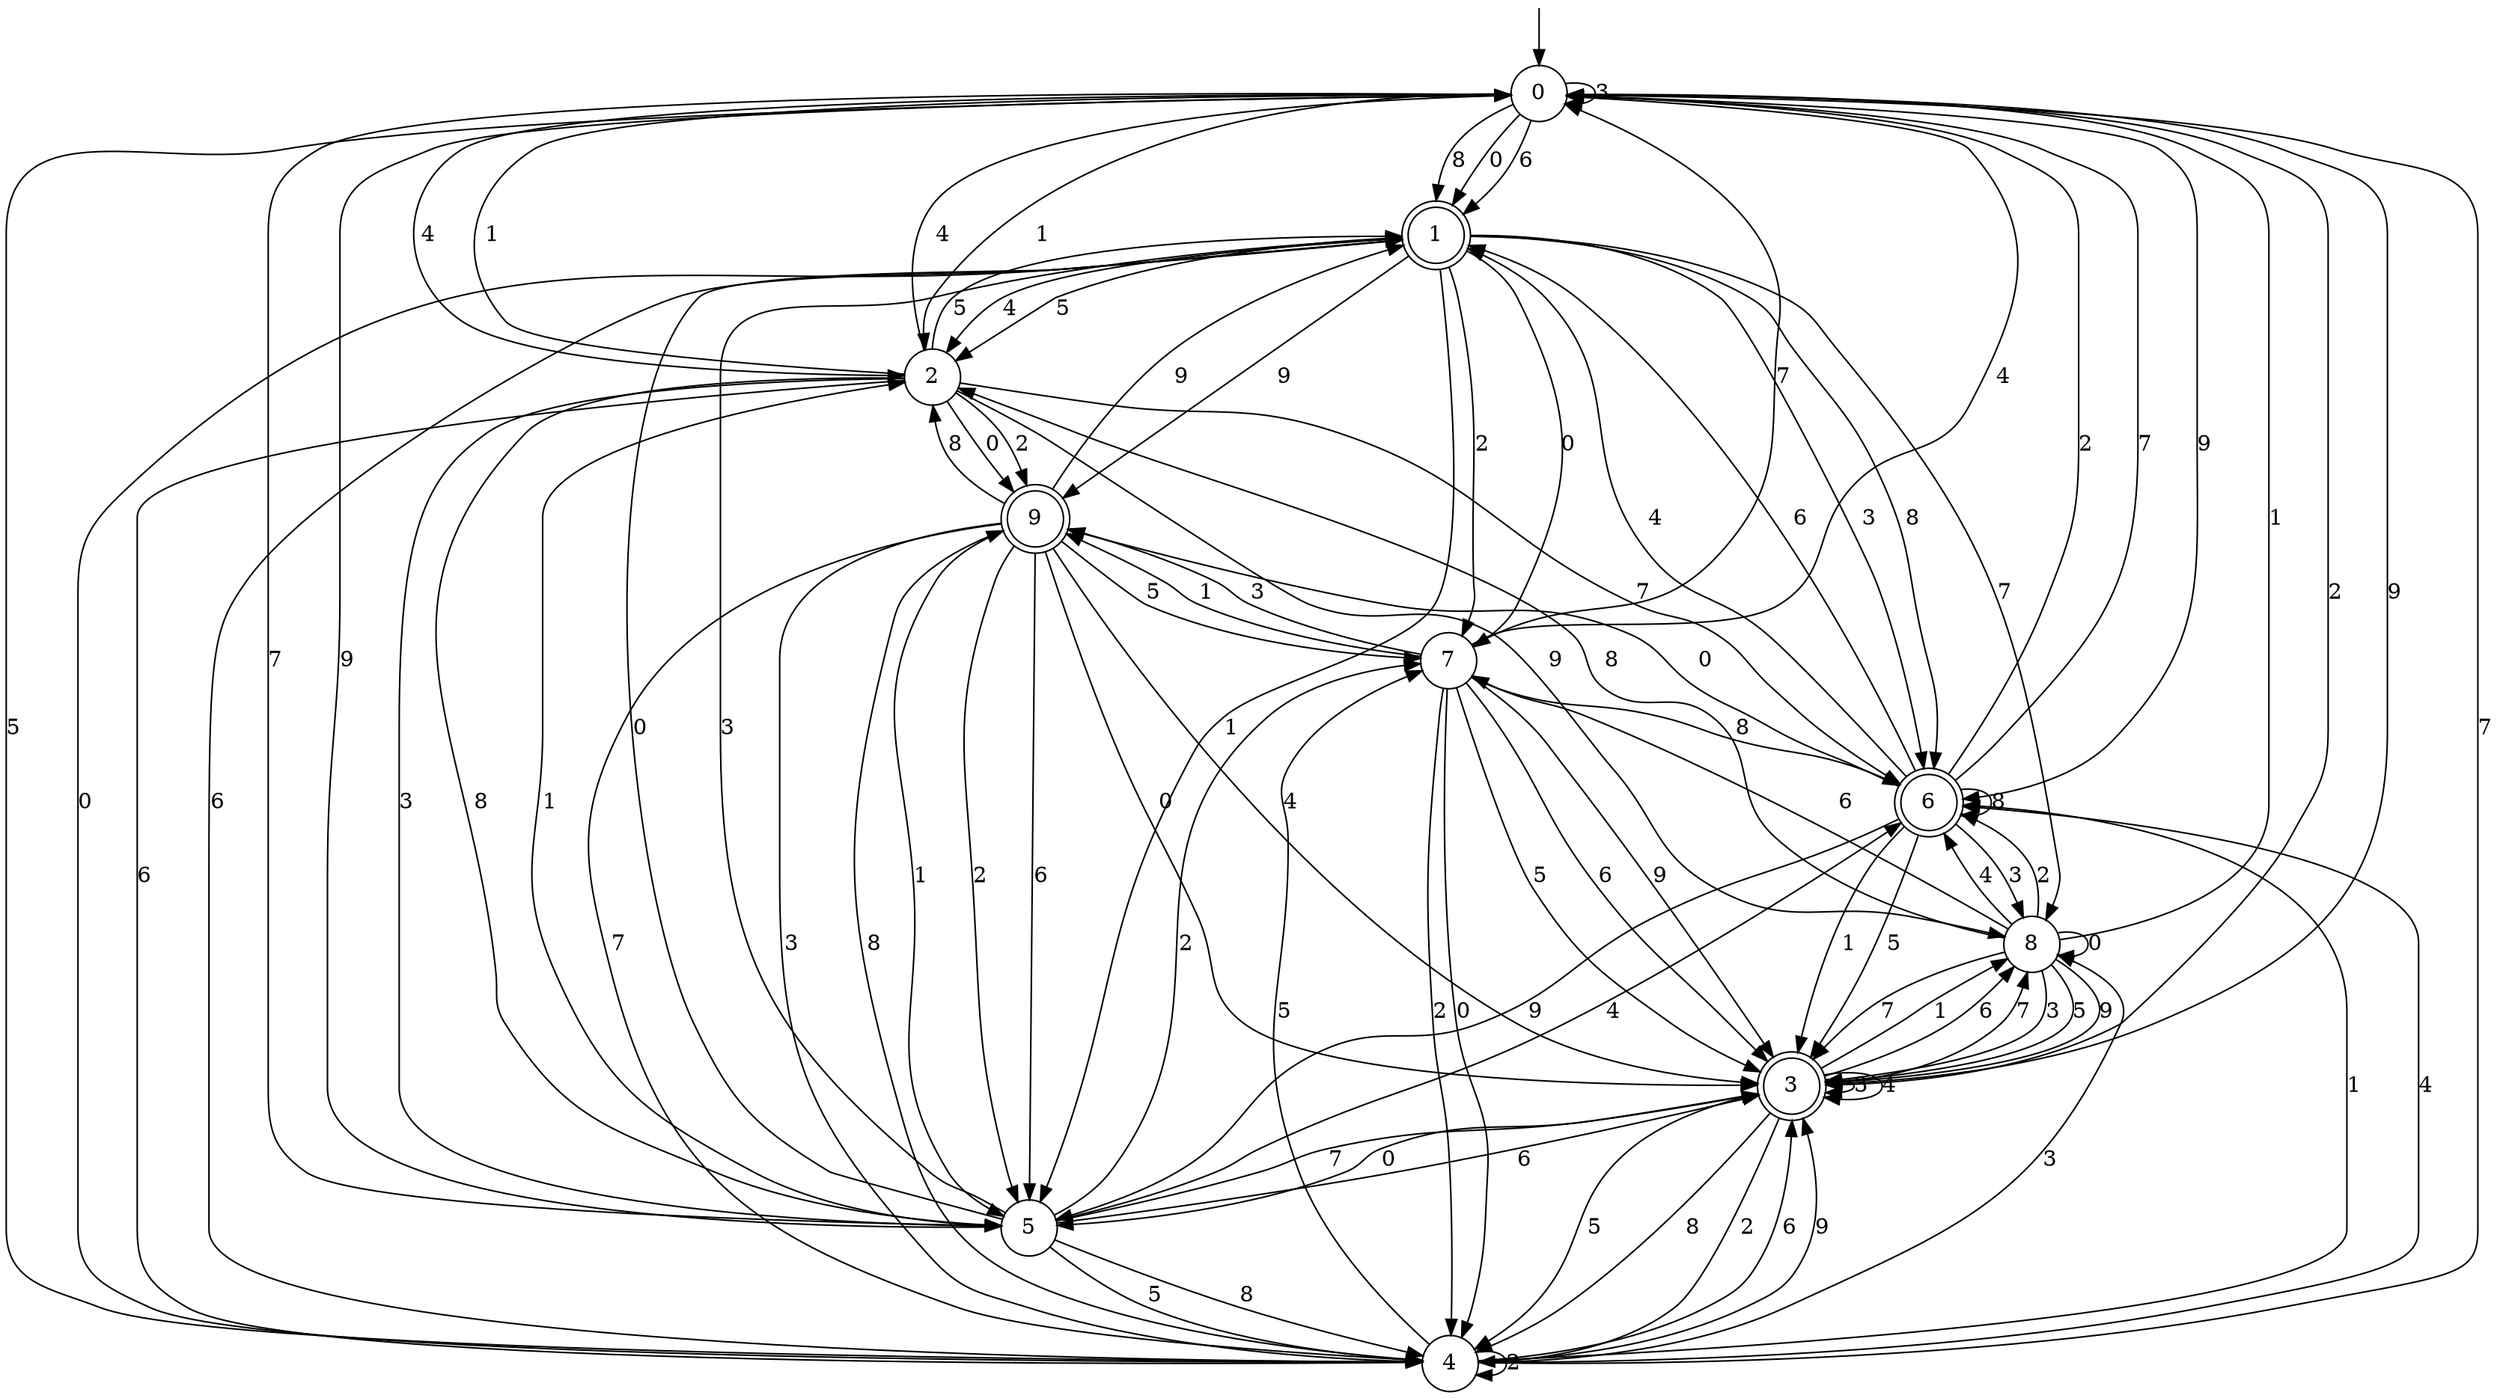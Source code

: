 digraph g {

	s0 [shape="circle" label="0"];
	s1 [shape="doublecircle" label="1"];
	s2 [shape="circle" label="2"];
	s3 [shape="doublecircle" label="3"];
	s4 [shape="circle" label="4"];
	s5 [shape="circle" label="5"];
	s6 [shape="doublecircle" label="6"];
	s7 [shape="circle" label="7"];
	s8 [shape="circle" label="8"];
	s9 [shape="doublecircle" label="9"];
	s0 -> s1 [label="0"];
	s0 -> s2 [label="1"];
	s0 -> s3 [label="2"];
	s0 -> s0 [label="3"];
	s0 -> s2 [label="4"];
	s0 -> s4 [label="5"];
	s0 -> s1 [label="6"];
	s0 -> s5 [label="7"];
	s0 -> s1 [label="8"];
	s0 -> s6 [label="9"];
	s1 -> s7 [label="0"];
	s1 -> s5 [label="1"];
	s1 -> s7 [label="2"];
	s1 -> s6 [label="3"];
	s1 -> s2 [label="4"];
	s1 -> s2 [label="5"];
	s1 -> s4 [label="6"];
	s1 -> s8 [label="7"];
	s1 -> s6 [label="8"];
	s1 -> s9 [label="9"];
	s2 -> s9 [label="0"];
	s2 -> s0 [label="1"];
	s2 -> s9 [label="2"];
	s2 -> s5 [label="3"];
	s2 -> s0 [label="4"];
	s2 -> s1 [label="5"];
	s2 -> s4 [label="6"];
	s2 -> s6 [label="7"];
	s2 -> s5 [label="8"];
	s2 -> s8 [label="9"];
	s3 -> s5 [label="0"];
	s3 -> s8 [label="1"];
	s3 -> s4 [label="2"];
	s3 -> s3 [label="3"];
	s3 -> s3 [label="4"];
	s3 -> s4 [label="5"];
	s3 -> s8 [label="6"];
	s3 -> s8 [label="7"];
	s3 -> s4 [label="8"];
	s3 -> s0 [label="9"];
	s4 -> s1 [label="0"];
	s4 -> s6 [label="1"];
	s4 -> s4 [label="2"];
	s4 -> s8 [label="3"];
	s4 -> s6 [label="4"];
	s4 -> s7 [label="5"];
	s4 -> s3 [label="6"];
	s4 -> s0 [label="7"];
	s4 -> s9 [label="8"];
	s4 -> s3 [label="9"];
	s5 -> s1 [label="0"];
	s5 -> s2 [label="1"];
	s5 -> s7 [label="2"];
	s5 -> s1 [label="3"];
	s5 -> s6 [label="4"];
	s5 -> s4 [label="5"];
	s5 -> s3 [label="6"];
	s5 -> s3 [label="7"];
	s5 -> s4 [label="8"];
	s5 -> s0 [label="9"];
	s6 -> s9 [label="0"];
	s6 -> s3 [label="1"];
	s6 -> s0 [label="2"];
	s6 -> s8 [label="3"];
	s6 -> s1 [label="4"];
	s6 -> s3 [label="5"];
	s6 -> s1 [label="6"];
	s6 -> s0 [label="7"];
	s6 -> s6 [label="8"];
	s6 -> s5 [label="9"];
	s7 -> s4 [label="0"];
	s7 -> s9 [label="1"];
	s7 -> s4 [label="2"];
	s7 -> s9 [label="3"];
	s7 -> s0 [label="4"];
	s7 -> s3 [label="5"];
	s7 -> s3 [label="6"];
	s7 -> s0 [label="7"];
	s7 -> s6 [label="8"];
	s7 -> s3 [label="9"];
	s8 -> s8 [label="0"];
	s8 -> s0 [label="1"];
	s8 -> s6 [label="2"];
	s8 -> s3 [label="3"];
	s8 -> s6 [label="4"];
	s8 -> s3 [label="5"];
	s8 -> s7 [label="6"];
	s8 -> s3 [label="7"];
	s8 -> s2 [label="8"];
	s8 -> s3 [label="9"];
	s9 -> s3 [label="0"];
	s9 -> s5 [label="1"];
	s9 -> s5 [label="2"];
	s9 -> s4 [label="3"];
	s9 -> s3 [label="4"];
	s9 -> s7 [label="5"];
	s9 -> s5 [label="6"];
	s9 -> s4 [label="7"];
	s9 -> s2 [label="8"];
	s9 -> s1 [label="9"];

__start0 [label="" shape="none" width="0" height="0"];
__start0 -> s0;

}
